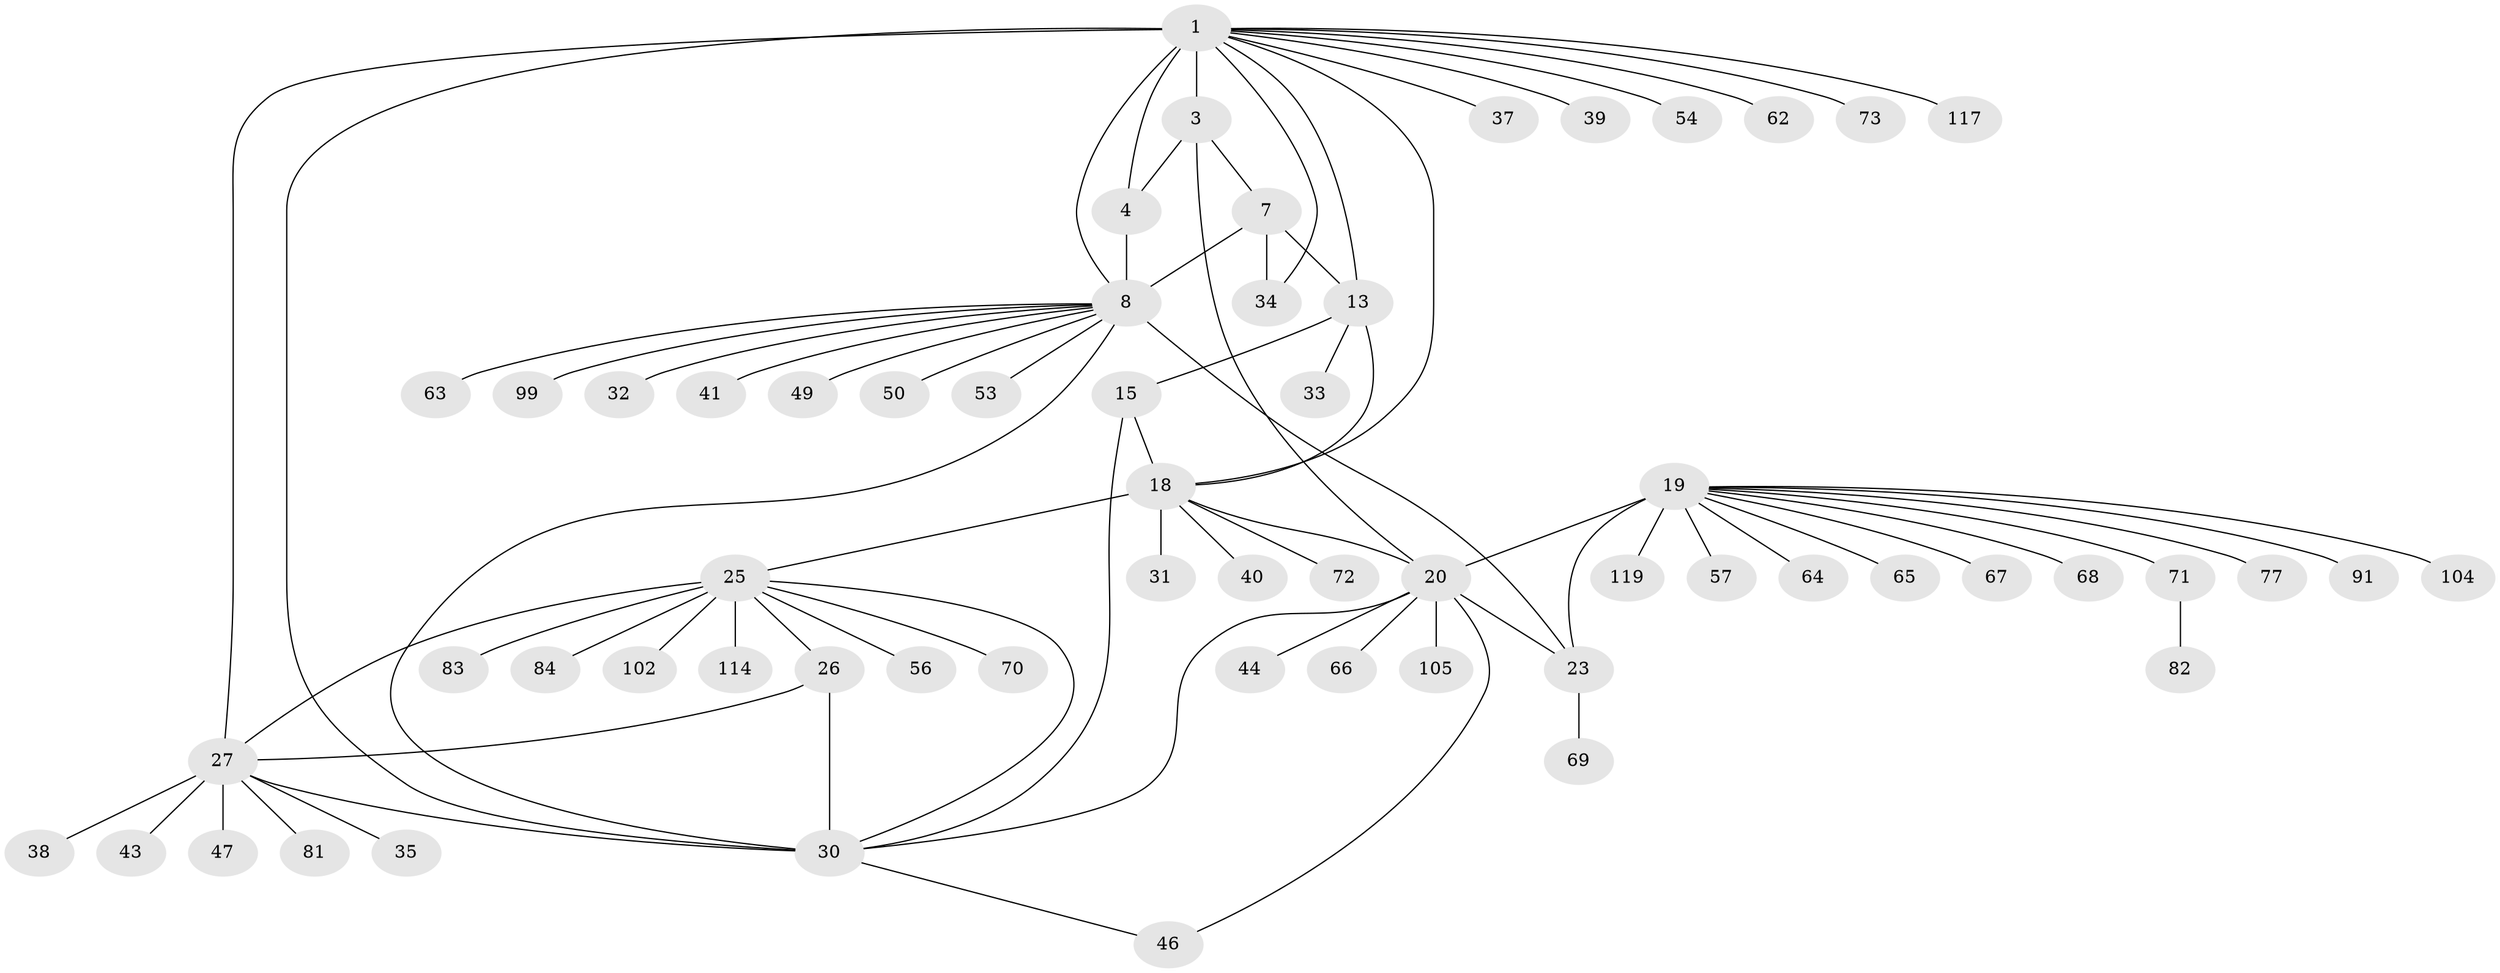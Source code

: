 // original degree distribution, {6: 0.04132231404958678, 11: 0.04132231404958678, 8: 0.06611570247933884, 14: 0.008264462809917356, 10: 0.01652892561983471, 7: 0.04132231404958678, 12: 0.01652892561983471, 9: 0.008264462809917356, 5: 0.008264462809917356, 1: 0.5867768595041323, 2: 0.14049586776859505, 3: 0.024793388429752067}
// Generated by graph-tools (version 1.1) at 2025/19/03/04/25 18:19:57]
// undirected, 60 vertices, 78 edges
graph export_dot {
graph [start="1"]
  node [color=gray90,style=filled];
  1 [super="+2"];
  3;
  4;
  7 [super="+11+52"];
  8 [super="+9+10+115"];
  13 [super="+103+42+14+16+55"];
  15 [super="+94+106"];
  18;
  19 [super="+24"];
  20 [super="+22+21+78"];
  23 [super="+79"];
  25 [super="+28"];
  26;
  27 [super="+118+36+29"];
  30;
  31;
  32;
  33;
  34;
  35;
  37;
  38;
  39;
  40;
  41;
  43;
  44;
  46;
  47 [super="+51"];
  49;
  50;
  53;
  54;
  56 [super="+93"];
  57;
  62;
  63;
  64;
  65;
  66;
  67;
  68;
  69;
  70 [super="+87"];
  71;
  72;
  73 [super="+98"];
  77;
  81;
  82;
  83 [super="+86"];
  84;
  91 [super="+116"];
  99;
  102;
  104;
  105;
  114;
  117;
  119;
  1 -- 3 [weight=4];
  1 -- 4 [weight=4];
  1 -- 37;
  1 -- 34;
  1 -- 39;
  1 -- 8;
  1 -- 73;
  1 -- 13;
  1 -- 18;
  1 -- 117;
  1 -- 54;
  1 -- 62;
  1 -- 27;
  1 -- 30 [weight=2];
  3 -- 4;
  3 -- 20 [weight=2];
  3 -- 7;
  4 -- 8;
  7 -- 8 [weight=8];
  7 -- 34;
  7 -- 13;
  8 -- 49;
  8 -- 32;
  8 -- 99;
  8 -- 41;
  8 -- 50;
  8 -- 53;
  8 -- 23;
  8 -- 30;
  8 -- 63;
  13 -- 15 [weight=4];
  13 -- 18 [weight=4];
  13 -- 33;
  15 -- 18;
  15 -- 30;
  18 -- 31;
  18 -- 40;
  18 -- 72;
  18 -- 20;
  18 -- 25;
  19 -- 20 [weight=6];
  19 -- 23 [weight=2];
  19 -- 57;
  19 -- 64;
  19 -- 68;
  19 -- 65;
  19 -- 67;
  19 -- 71;
  19 -- 104;
  19 -- 77;
  19 -- 119;
  19 -- 91;
  20 -- 23 [weight=3];
  20 -- 30;
  20 -- 44;
  20 -- 66;
  20 -- 105;
  20 -- 46;
  23 -- 69;
  25 -- 26 [weight=2];
  25 -- 27 [weight=4];
  25 -- 30 [weight=2];
  25 -- 102;
  25 -- 114;
  25 -- 70;
  25 -- 83;
  25 -- 84;
  25 -- 56;
  26 -- 27 [weight=2];
  26 -- 30;
  27 -- 30 [weight=2];
  27 -- 47;
  27 -- 35;
  27 -- 38;
  27 -- 43;
  27 -- 81;
  30 -- 46;
  71 -- 82;
}
